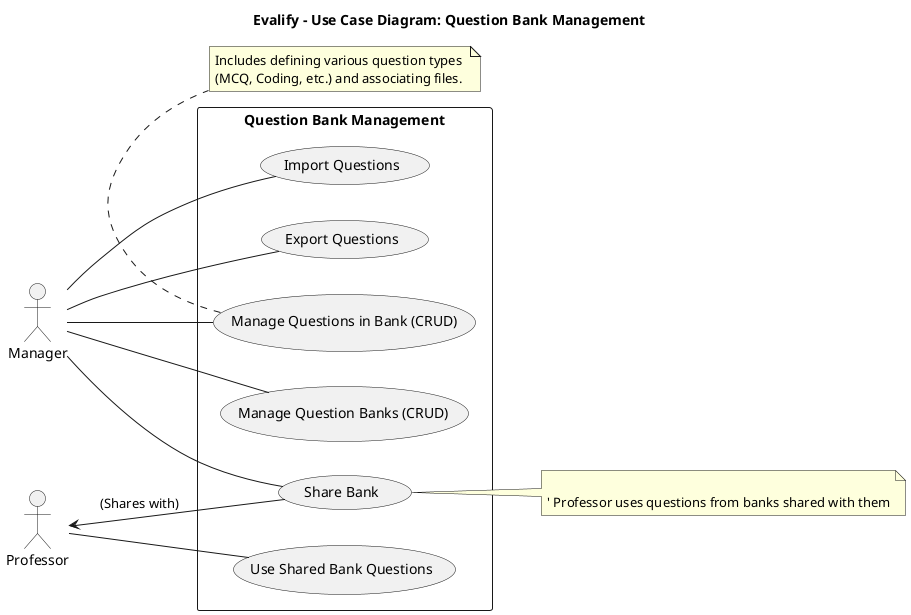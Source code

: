 @startuml Question_Bank_Management
title Evalify - Use Case Diagram: Question Bank Management

left to right direction

actor Manager
actor Professor

rectangle "Question Bank Management" {
  usecase "Manage Question Banks (CRUD)" as UC_ManageBank
  usecase "Manage Questions in Bank (CRUD)" as UC_ManageQuestions
  usecase "Share Bank" as UC_ShareBank
  usecase "Import Questions" as UC_ImportQ
  usecase "Export Questions" as UC_ExportQ
  usecase "Use Shared Bank Questions" as UC_UseSharedQ  
}

Manager -- UC_ManageBank
Manager -- UC_ManageQuestions
Manager -- UC_ShareBank
Manager -- UC_ImportQ
Manager -- UC_ExportQ

UC_ShareBank --> Professor : (Shares with)
Professor -- UC_UseSharedQ 
note right of UC_ShareBank : \n' Professor uses questions from banks shared with them
note bottom of UC_ManageQuestions : Includes defining various question types \n(MCQ, Coding, etc.) and associating files.

@enduml